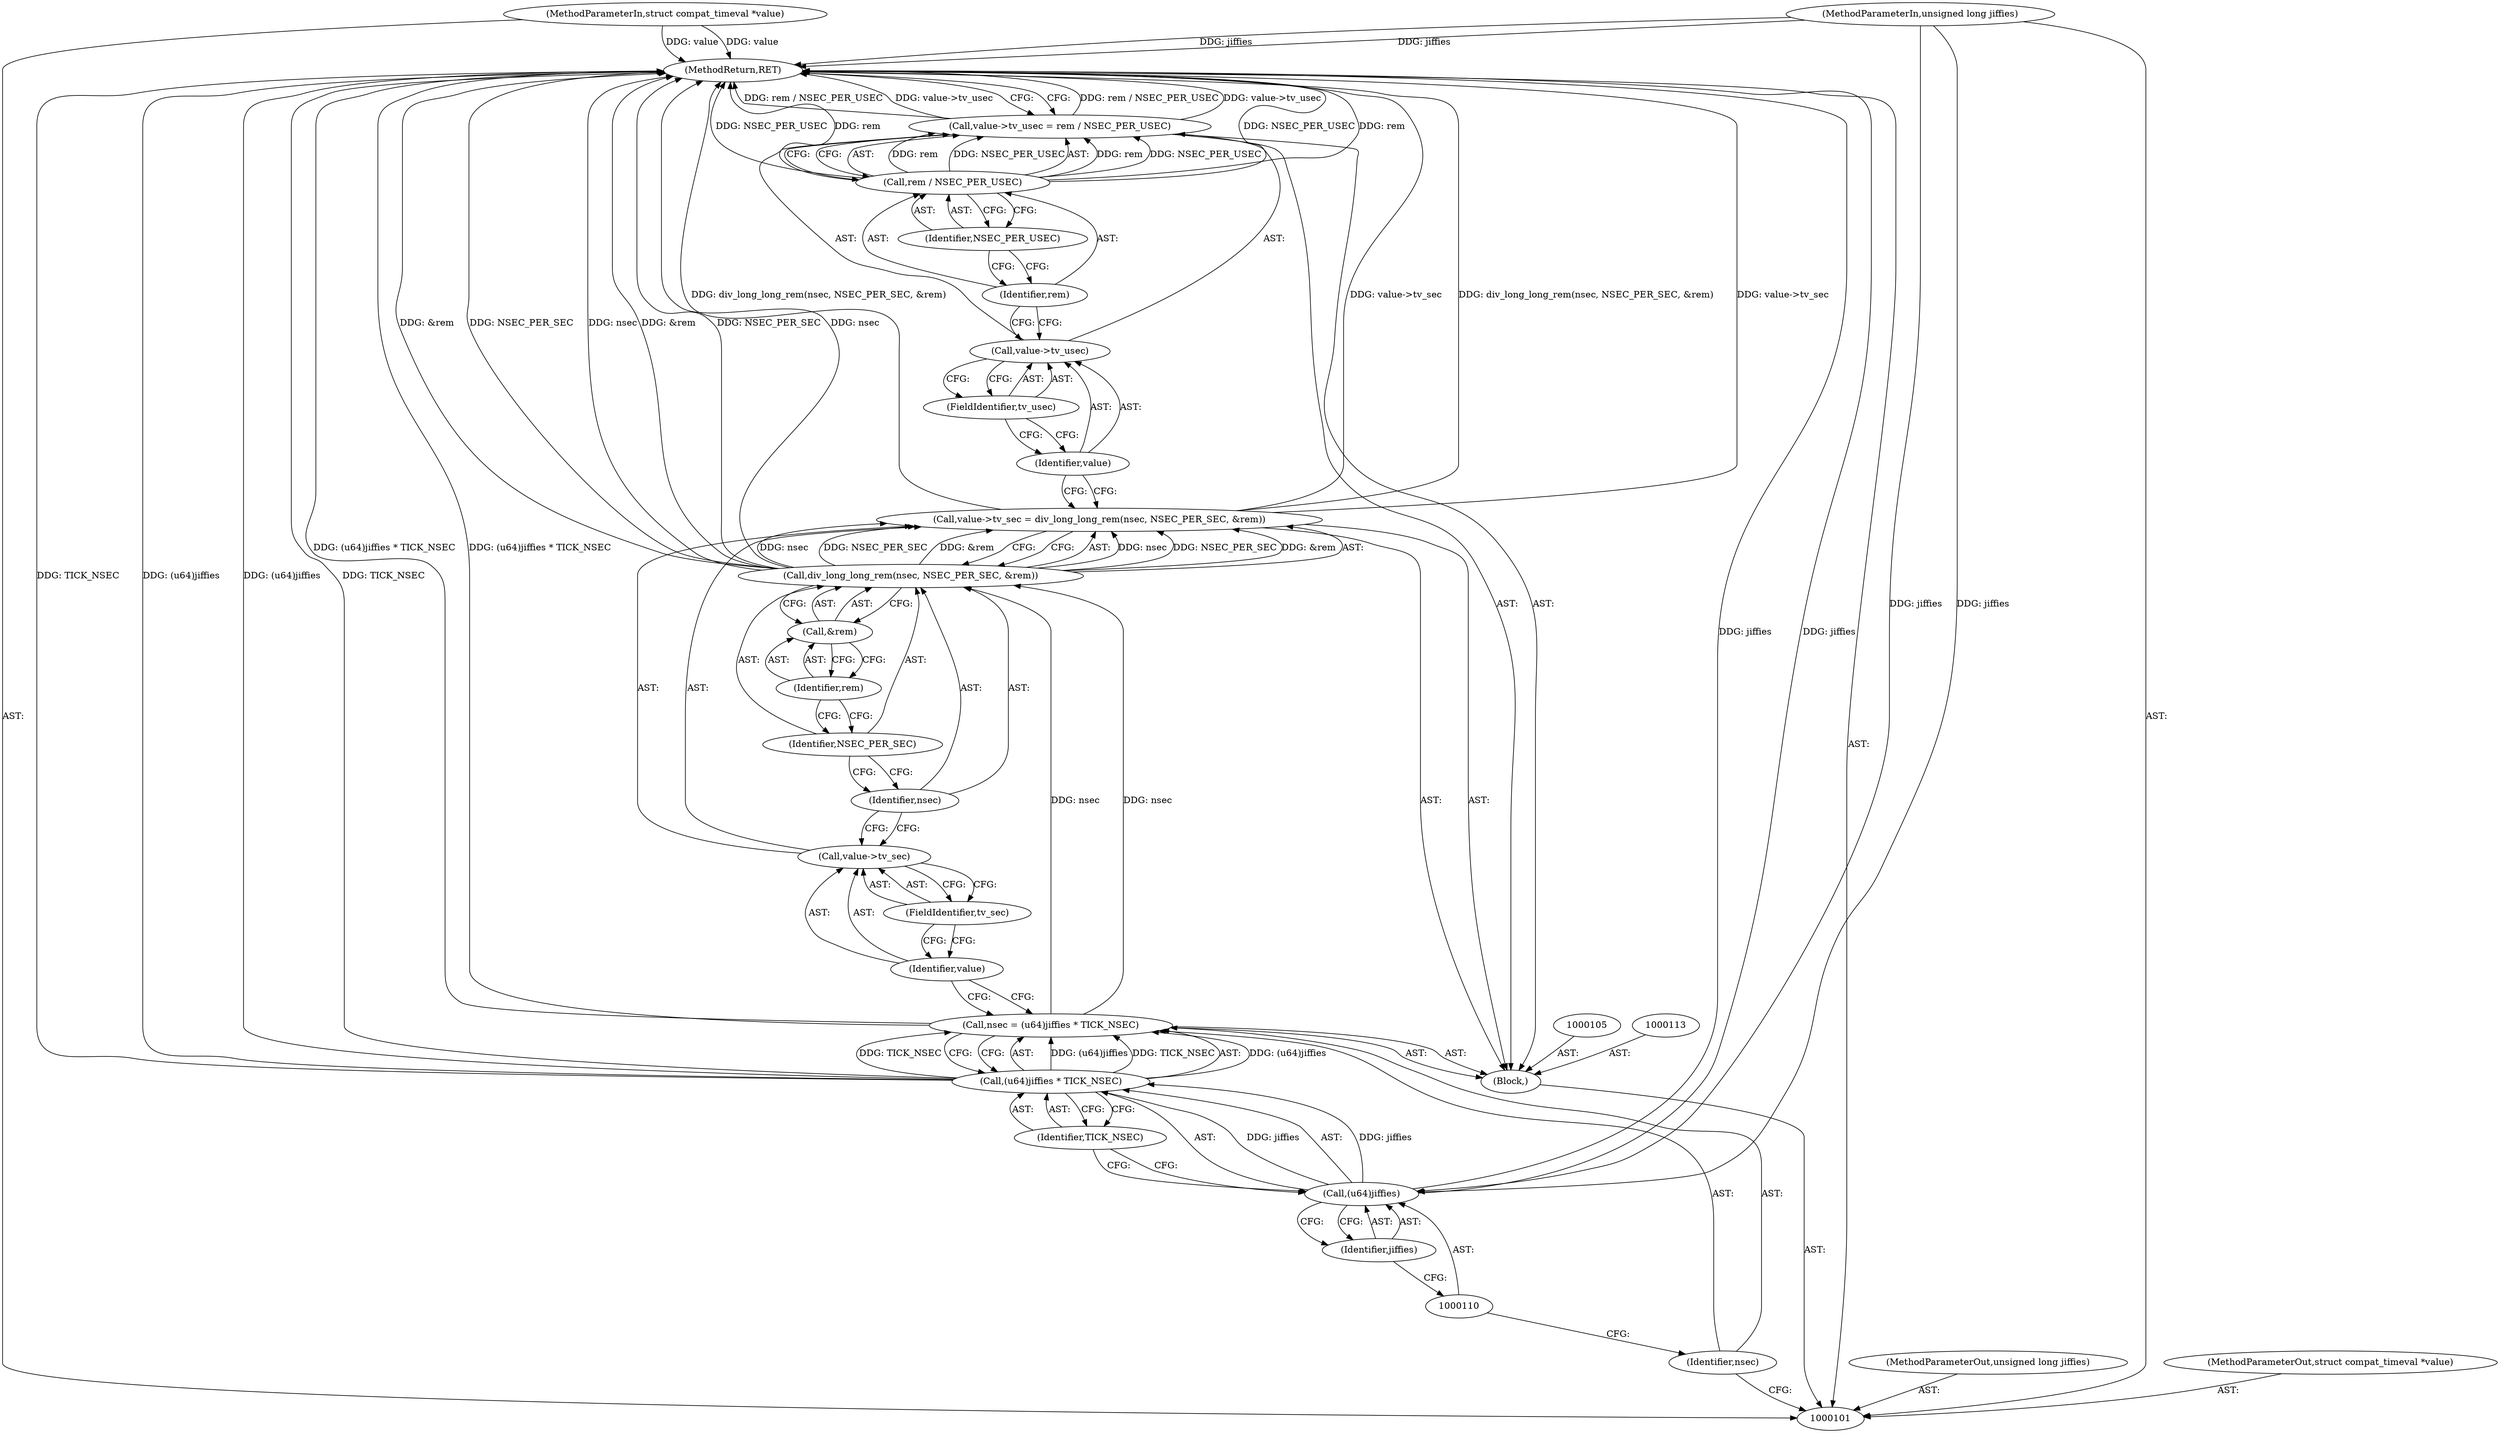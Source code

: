 digraph "1_linux_f8bd2258e2d520dff28c855658bd24bdafb5102d" {
"1000130" [label="(MethodReturn,RET)"];
"1000102" [label="(MethodParameterIn,unsigned long jiffies)"];
"1000174" [label="(MethodParameterOut,unsigned long jiffies)"];
"1000103" [label="(MethodParameterIn,struct compat_timeval *value)"];
"1000175" [label="(MethodParameterOut,struct compat_timeval *value)"];
"1000127" [label="(Call,rem / NSEC_PER_USEC)"];
"1000128" [label="(Identifier,rem)"];
"1000123" [label="(Call,value->tv_usec = rem / NSEC_PER_USEC)"];
"1000124" [label="(Call,value->tv_usec)"];
"1000125" [label="(Identifier,value)"];
"1000129" [label="(Identifier,NSEC_PER_USEC)"];
"1000126" [label="(FieldIdentifier,tv_usec)"];
"1000104" [label="(Block,)"];
"1000108" [label="(Call,(u64)jiffies * TICK_NSEC)"];
"1000109" [label="(Call,(u64)jiffies)"];
"1000111" [label="(Identifier,jiffies)"];
"1000112" [label="(Identifier,TICK_NSEC)"];
"1000106" [label="(Call,nsec = (u64)jiffies * TICK_NSEC)"];
"1000107" [label="(Identifier,nsec)"];
"1000114" [label="(Call,value->tv_sec = div_long_long_rem(nsec, NSEC_PER_SEC, &rem))"];
"1000115" [label="(Call,value->tv_sec)"];
"1000116" [label="(Identifier,value)"];
"1000118" [label="(Call,div_long_long_rem(nsec, NSEC_PER_SEC, &rem))"];
"1000119" [label="(Identifier,nsec)"];
"1000120" [label="(Identifier,NSEC_PER_SEC)"];
"1000121" [label="(Call,&rem)"];
"1000122" [label="(Identifier,rem)"];
"1000117" [label="(FieldIdentifier,tv_sec)"];
"1000130" -> "1000101"  [label="AST: "];
"1000130" -> "1000123"  [label="CFG: "];
"1000106" -> "1000130"  [label="DDG: (u64)jiffies * TICK_NSEC"];
"1000123" -> "1000130"  [label="DDG: rem / NSEC_PER_USEC"];
"1000123" -> "1000130"  [label="DDG: value->tv_usec"];
"1000114" -> "1000130"  [label="DDG: div_long_long_rem(nsec, NSEC_PER_SEC, &rem)"];
"1000114" -> "1000130"  [label="DDG: value->tv_sec"];
"1000118" -> "1000130"  [label="DDG: NSEC_PER_SEC"];
"1000118" -> "1000130"  [label="DDG: nsec"];
"1000118" -> "1000130"  [label="DDG: &rem"];
"1000127" -> "1000130"  [label="DDG: rem"];
"1000127" -> "1000130"  [label="DDG: NSEC_PER_USEC"];
"1000109" -> "1000130"  [label="DDG: jiffies"];
"1000103" -> "1000130"  [label="DDG: value"];
"1000102" -> "1000130"  [label="DDG: jiffies"];
"1000108" -> "1000130"  [label="DDG: TICK_NSEC"];
"1000108" -> "1000130"  [label="DDG: (u64)jiffies"];
"1000102" -> "1000101"  [label="AST: "];
"1000102" -> "1000130"  [label="DDG: jiffies"];
"1000102" -> "1000109"  [label="DDG: jiffies"];
"1000174" -> "1000101"  [label="AST: "];
"1000103" -> "1000101"  [label="AST: "];
"1000103" -> "1000130"  [label="DDG: value"];
"1000175" -> "1000101"  [label="AST: "];
"1000127" -> "1000123"  [label="AST: "];
"1000127" -> "1000129"  [label="CFG: "];
"1000128" -> "1000127"  [label="AST: "];
"1000129" -> "1000127"  [label="AST: "];
"1000123" -> "1000127"  [label="CFG: "];
"1000127" -> "1000130"  [label="DDG: rem"];
"1000127" -> "1000130"  [label="DDG: NSEC_PER_USEC"];
"1000127" -> "1000123"  [label="DDG: rem"];
"1000127" -> "1000123"  [label="DDG: NSEC_PER_USEC"];
"1000128" -> "1000127"  [label="AST: "];
"1000128" -> "1000124"  [label="CFG: "];
"1000129" -> "1000128"  [label="CFG: "];
"1000123" -> "1000104"  [label="AST: "];
"1000123" -> "1000127"  [label="CFG: "];
"1000124" -> "1000123"  [label="AST: "];
"1000127" -> "1000123"  [label="AST: "];
"1000130" -> "1000123"  [label="CFG: "];
"1000123" -> "1000130"  [label="DDG: rem / NSEC_PER_USEC"];
"1000123" -> "1000130"  [label="DDG: value->tv_usec"];
"1000127" -> "1000123"  [label="DDG: rem"];
"1000127" -> "1000123"  [label="DDG: NSEC_PER_USEC"];
"1000124" -> "1000123"  [label="AST: "];
"1000124" -> "1000126"  [label="CFG: "];
"1000125" -> "1000124"  [label="AST: "];
"1000126" -> "1000124"  [label="AST: "];
"1000128" -> "1000124"  [label="CFG: "];
"1000125" -> "1000124"  [label="AST: "];
"1000125" -> "1000114"  [label="CFG: "];
"1000126" -> "1000125"  [label="CFG: "];
"1000129" -> "1000127"  [label="AST: "];
"1000129" -> "1000128"  [label="CFG: "];
"1000127" -> "1000129"  [label="CFG: "];
"1000126" -> "1000124"  [label="AST: "];
"1000126" -> "1000125"  [label="CFG: "];
"1000124" -> "1000126"  [label="CFG: "];
"1000104" -> "1000101"  [label="AST: "];
"1000105" -> "1000104"  [label="AST: "];
"1000106" -> "1000104"  [label="AST: "];
"1000113" -> "1000104"  [label="AST: "];
"1000114" -> "1000104"  [label="AST: "];
"1000123" -> "1000104"  [label="AST: "];
"1000108" -> "1000106"  [label="AST: "];
"1000108" -> "1000112"  [label="CFG: "];
"1000109" -> "1000108"  [label="AST: "];
"1000112" -> "1000108"  [label="AST: "];
"1000106" -> "1000108"  [label="CFG: "];
"1000108" -> "1000130"  [label="DDG: TICK_NSEC"];
"1000108" -> "1000130"  [label="DDG: (u64)jiffies"];
"1000108" -> "1000106"  [label="DDG: (u64)jiffies"];
"1000108" -> "1000106"  [label="DDG: TICK_NSEC"];
"1000109" -> "1000108"  [label="DDG: jiffies"];
"1000109" -> "1000108"  [label="AST: "];
"1000109" -> "1000111"  [label="CFG: "];
"1000110" -> "1000109"  [label="AST: "];
"1000111" -> "1000109"  [label="AST: "];
"1000112" -> "1000109"  [label="CFG: "];
"1000109" -> "1000130"  [label="DDG: jiffies"];
"1000109" -> "1000108"  [label="DDG: jiffies"];
"1000102" -> "1000109"  [label="DDG: jiffies"];
"1000111" -> "1000109"  [label="AST: "];
"1000111" -> "1000110"  [label="CFG: "];
"1000109" -> "1000111"  [label="CFG: "];
"1000112" -> "1000108"  [label="AST: "];
"1000112" -> "1000109"  [label="CFG: "];
"1000108" -> "1000112"  [label="CFG: "];
"1000106" -> "1000104"  [label="AST: "];
"1000106" -> "1000108"  [label="CFG: "];
"1000107" -> "1000106"  [label="AST: "];
"1000108" -> "1000106"  [label="AST: "];
"1000116" -> "1000106"  [label="CFG: "];
"1000106" -> "1000130"  [label="DDG: (u64)jiffies * TICK_NSEC"];
"1000108" -> "1000106"  [label="DDG: (u64)jiffies"];
"1000108" -> "1000106"  [label="DDG: TICK_NSEC"];
"1000106" -> "1000118"  [label="DDG: nsec"];
"1000107" -> "1000106"  [label="AST: "];
"1000107" -> "1000101"  [label="CFG: "];
"1000110" -> "1000107"  [label="CFG: "];
"1000114" -> "1000104"  [label="AST: "];
"1000114" -> "1000118"  [label="CFG: "];
"1000115" -> "1000114"  [label="AST: "];
"1000118" -> "1000114"  [label="AST: "];
"1000125" -> "1000114"  [label="CFG: "];
"1000114" -> "1000130"  [label="DDG: div_long_long_rem(nsec, NSEC_PER_SEC, &rem)"];
"1000114" -> "1000130"  [label="DDG: value->tv_sec"];
"1000118" -> "1000114"  [label="DDG: nsec"];
"1000118" -> "1000114"  [label="DDG: NSEC_PER_SEC"];
"1000118" -> "1000114"  [label="DDG: &rem"];
"1000115" -> "1000114"  [label="AST: "];
"1000115" -> "1000117"  [label="CFG: "];
"1000116" -> "1000115"  [label="AST: "];
"1000117" -> "1000115"  [label="AST: "];
"1000119" -> "1000115"  [label="CFG: "];
"1000116" -> "1000115"  [label="AST: "];
"1000116" -> "1000106"  [label="CFG: "];
"1000117" -> "1000116"  [label="CFG: "];
"1000118" -> "1000114"  [label="AST: "];
"1000118" -> "1000121"  [label="CFG: "];
"1000119" -> "1000118"  [label="AST: "];
"1000120" -> "1000118"  [label="AST: "];
"1000121" -> "1000118"  [label="AST: "];
"1000114" -> "1000118"  [label="CFG: "];
"1000118" -> "1000130"  [label="DDG: NSEC_PER_SEC"];
"1000118" -> "1000130"  [label="DDG: nsec"];
"1000118" -> "1000130"  [label="DDG: &rem"];
"1000118" -> "1000114"  [label="DDG: nsec"];
"1000118" -> "1000114"  [label="DDG: NSEC_PER_SEC"];
"1000118" -> "1000114"  [label="DDG: &rem"];
"1000106" -> "1000118"  [label="DDG: nsec"];
"1000119" -> "1000118"  [label="AST: "];
"1000119" -> "1000115"  [label="CFG: "];
"1000120" -> "1000119"  [label="CFG: "];
"1000120" -> "1000118"  [label="AST: "];
"1000120" -> "1000119"  [label="CFG: "];
"1000122" -> "1000120"  [label="CFG: "];
"1000121" -> "1000118"  [label="AST: "];
"1000121" -> "1000122"  [label="CFG: "];
"1000122" -> "1000121"  [label="AST: "];
"1000118" -> "1000121"  [label="CFG: "];
"1000122" -> "1000121"  [label="AST: "];
"1000122" -> "1000120"  [label="CFG: "];
"1000121" -> "1000122"  [label="CFG: "];
"1000117" -> "1000115"  [label="AST: "];
"1000117" -> "1000116"  [label="CFG: "];
"1000115" -> "1000117"  [label="CFG: "];
}
